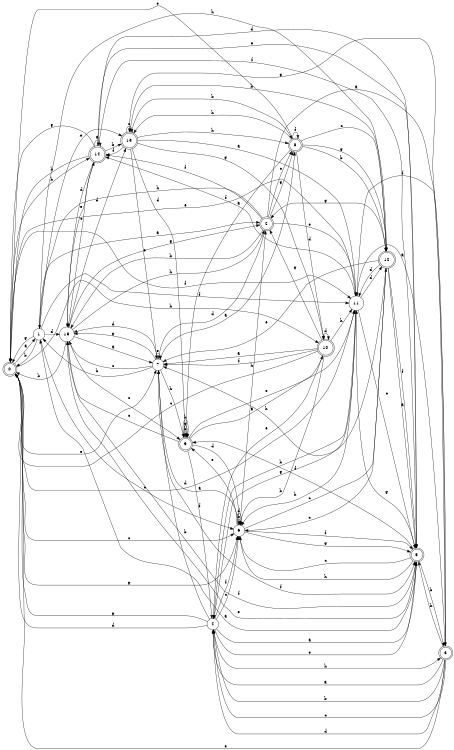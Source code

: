 digraph n13_1 {
__start0 [label="" shape="none"];

rankdir=LR;
size="8,5";

s0 [style="rounded,filled", color="black", fillcolor="white" shape="doublecircle", label="0"];
s1 [style="filled", color="black", fillcolor="white" shape="circle", label="1"];
s2 [style="rounded,filled", color="black", fillcolor="white" shape="doublecircle", label="2"];
s3 [style="rounded,filled", color="black", fillcolor="white" shape="doublecircle", label="3"];
s4 [style="filled", color="black", fillcolor="white" shape="circle", label="4"];
s5 [style="rounded,filled", color="black", fillcolor="white" shape="doublecircle", label="5"];
s6 [style="filled", color="black", fillcolor="white" shape="circle", label="6"];
s7 [style="filled", color="black", fillcolor="white" shape="circle", label="7"];
s8 [style="rounded,filled", color="black", fillcolor="white" shape="doublecircle", label="8"];
s9 [style="rounded,filled", color="black", fillcolor="white" shape="doublecircle", label="9"];
s10 [style="rounded,filled", color="black", fillcolor="white" shape="doublecircle", label="10"];
s11 [style="filled", color="black", fillcolor="white" shape="circle", label="11"];
s12 [style="rounded,filled", color="black", fillcolor="white" shape="doublecircle", label="12"];
s13 [style="rounded,filled", color="black", fillcolor="white" shape="doublecircle", label="13"];
s14 [style="rounded,filled", color="black", fillcolor="white" shape="doublecircle", label="14"];
s15 [style="filled", color="black", fillcolor="white" shape="circle", label="15"];
s0 -> s1 [label="a"];
s0 -> s14 [label="b"];
s0 -> s6 [label="c"];
s0 -> s11 [label="d"];
s0 -> s7 [label="e"];
s0 -> s11 [label="f"];
s0 -> s6 [label="g"];
s0 -> s10 [label="h"];
s1 -> s2 [label="a"];
s1 -> s0 [label="b"];
s1 -> s6 [label="c"];
s1 -> s15 [label="d"];
s1 -> s13 [label="e"];
s1 -> s11 [label="f"];
s1 -> s0 [label="g"];
s1 -> s12 [label="h"];
s2 -> s3 [label="a"];
s2 -> s15 [label="b"];
s2 -> s8 [label="c"];
s2 -> s7 [label="d"];
s2 -> s11 [label="e"];
s2 -> s14 [label="f"];
s2 -> s8 [label="g"];
s2 -> s1 [label="h"];
s3 -> s4 [label="a"];
s3 -> s4 [label="b"];
s3 -> s4 [label="c"];
s3 -> s4 [label="d"];
s3 -> s0 [label="e"];
s3 -> s11 [label="f"];
s3 -> s13 [label="g"];
s3 -> s5 [label="h"];
s4 -> s5 [label="a"];
s4 -> s7 [label="b"];
s4 -> s6 [label="c"];
s4 -> s0 [label="d"];
s4 -> s5 [label="e"];
s4 -> s6 [label="f"];
s4 -> s0 [label="g"];
s4 -> s3 [label="h"];
s5 -> s1 [label="a"];
s5 -> s3 [label="b"];
s5 -> s6 [label="c"];
s5 -> s14 [label="d"];
s5 -> s15 [label="e"];
s5 -> s9 [label="f"];
s5 -> s11 [label="g"];
s5 -> s6 [label="h"];
s6 -> s7 [label="a"];
s6 -> s6 [label="b"];
s6 -> s12 [label="c"];
s6 -> s6 [label="d"];
s6 -> s9 [label="e"];
s6 -> s5 [label="f"];
s6 -> s5 [label="g"];
s6 -> s2 [label="h"];
s7 -> s8 [label="a"];
s7 -> s1 [label="b"];
s7 -> s15 [label="c"];
s7 -> s15 [label="d"];
s7 -> s7 [label="e"];
s7 -> s5 [label="f"];
s7 -> s15 [label="g"];
s7 -> s9 [label="h"];
s8 -> s9 [label="a"];
s8 -> s12 [label="b"];
s8 -> s12 [label="c"];
s8 -> s10 [label="d"];
s8 -> s0 [label="e"];
s8 -> s8 [label="f"];
s8 -> s12 [label="g"];
s8 -> s13 [label="h"];
s9 -> s10 [label="a"];
s9 -> s9 [label="b"];
s9 -> s15 [label="c"];
s9 -> s6 [label="d"];
s9 -> s11 [label="e"];
s9 -> s4 [label="f"];
s9 -> s9 [label="g"];
s9 -> s9 [label="h"];
s10 -> s7 [label="a"];
s10 -> s6 [label="b"];
s10 -> s0 [label="c"];
s10 -> s10 [label="d"];
s10 -> s4 [label="e"];
s10 -> s7 [label="f"];
s10 -> s2 [label="g"];
s10 -> s11 [label="h"];
s11 -> s3 [label="a"];
s11 -> s4 [label="b"];
s11 -> s5 [label="c"];
s11 -> s12 [label="d"];
s11 -> s0 [label="e"];
s11 -> s14 [label="f"];
s11 -> s4 [label="g"];
s11 -> s6 [label="h"];
s12 -> s5 [label="a"];
s12 -> s13 [label="b"];
s12 -> s6 [label="c"];
s12 -> s11 [label="d"];
s12 -> s7 [label="e"];
s12 -> s5 [label="f"];
s12 -> s2 [label="g"];
s12 -> s7 [label="h"];
s13 -> s11 [label="a"];
s13 -> s8 [label="b"];
s13 -> s13 [label="c"];
s13 -> s9 [label="d"];
s13 -> s7 [label="e"];
s13 -> s14 [label="f"];
s13 -> s10 [label="g"];
s13 -> s8 [label="h"];
s14 -> s14 [label="a"];
s14 -> s13 [label="b"];
s14 -> s15 [label="c"];
s14 -> s15 [label="d"];
s14 -> s5 [label="e"];
s14 -> s5 [label="f"];
s14 -> s0 [label="g"];
s14 -> s0 [label="h"];
s15 -> s7 [label="a"];
s15 -> s0 [label="b"];
s15 -> s9 [label="c"];
s15 -> s13 [label="d"];
s15 -> s14 [label="e"];
s15 -> s5 [label="f"];
s15 -> s2 [label="g"];
s15 -> s2 [label="h"];

}